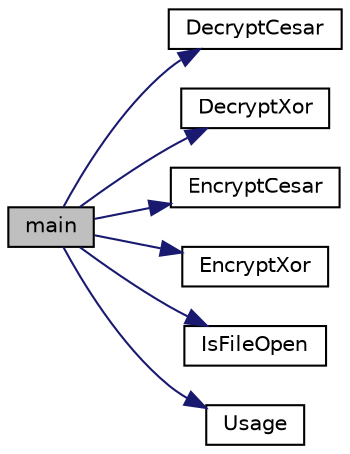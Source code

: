 digraph "main"
{
 // INTERACTIVE_SVG=YES
  edge [fontname="Helvetica",fontsize="10",labelfontname="Helvetica",labelfontsize="10"];
  node [fontname="Helvetica",fontsize="10",shape=record];
  rankdir="LR";
  Node0 [label="main",height=0.2,width=0.4,color="black", fillcolor="grey75", style="filled", fontcolor="black"];
  Node0 -> Node1 [color="midnightblue",fontsize="10",style="solid",fontname="Helvetica"];
  Node1 [label="DecryptCesar",height=0.2,width=0.4,color="black", fillcolor="white", style="filled",URL="$cripto_8cc.html#a68001226130d5aa6479d1f3c1a451866",tooltip="Encripta la información del archivo suministrado mediante el metodo CESAR. "];
  Node0 -> Node2 [color="midnightblue",fontsize="10",style="solid",fontname="Helvetica"];
  Node2 [label="DecryptXor",height=0.2,width=0.4,color="black", fillcolor="white", style="filled",URL="$cripto_8cc.html#a978ec3033ecb9e318549ac4de493db10",tooltip="Encripta la información del archivo suministrado mediante el metodo XOR. "];
  Node0 -> Node3 [color="midnightblue",fontsize="10",style="solid",fontname="Helvetica"];
  Node3 [label="EncryptCesar",height=0.2,width=0.4,color="black", fillcolor="white", style="filled",URL="$cripto_8cc.html#a29b86e425c598edfc5e3d5f9c20c4e32",tooltip="Encripta la información del archivo suministrado mediante el metodo CESAR. "];
  Node0 -> Node4 [color="midnightblue",fontsize="10",style="solid",fontname="Helvetica"];
  Node4 [label="EncryptXor",height=0.2,width=0.4,color="black", fillcolor="white", style="filled",URL="$cripto_8cc.html#a0cb21f28d228ba7b524709bb1c68ff58",tooltip="Encripta la información del archivo suministrado mediante el metodo XOR. "];
  Node0 -> Node5 [color="midnightblue",fontsize="10",style="solid",fontname="Helvetica"];
  Node5 [label="IsFileOpen",height=0.2,width=0.4,color="black", fillcolor="white", style="filled",URL="$cripto_8cc.html#a9599ac690f259e6607e7635cc65764b3",tooltip="Encripta la información del archivo suministrado mediante el metodo CESAR. "];
  Node0 -> Node6 [color="midnightblue",fontsize="10",style="solid",fontname="Helvetica"];
  Node6 [label="Usage",height=0.2,width=0.4,color="black", fillcolor="white", style="filled",URL="$cripto_8cc.html#aeac332c082069f54e8769d311dd2049d",tooltip="Universidad de La Laguna Escuela Superior de Ingeniería y Tecnología Grado en Ingeniería Informática ..."];
}
